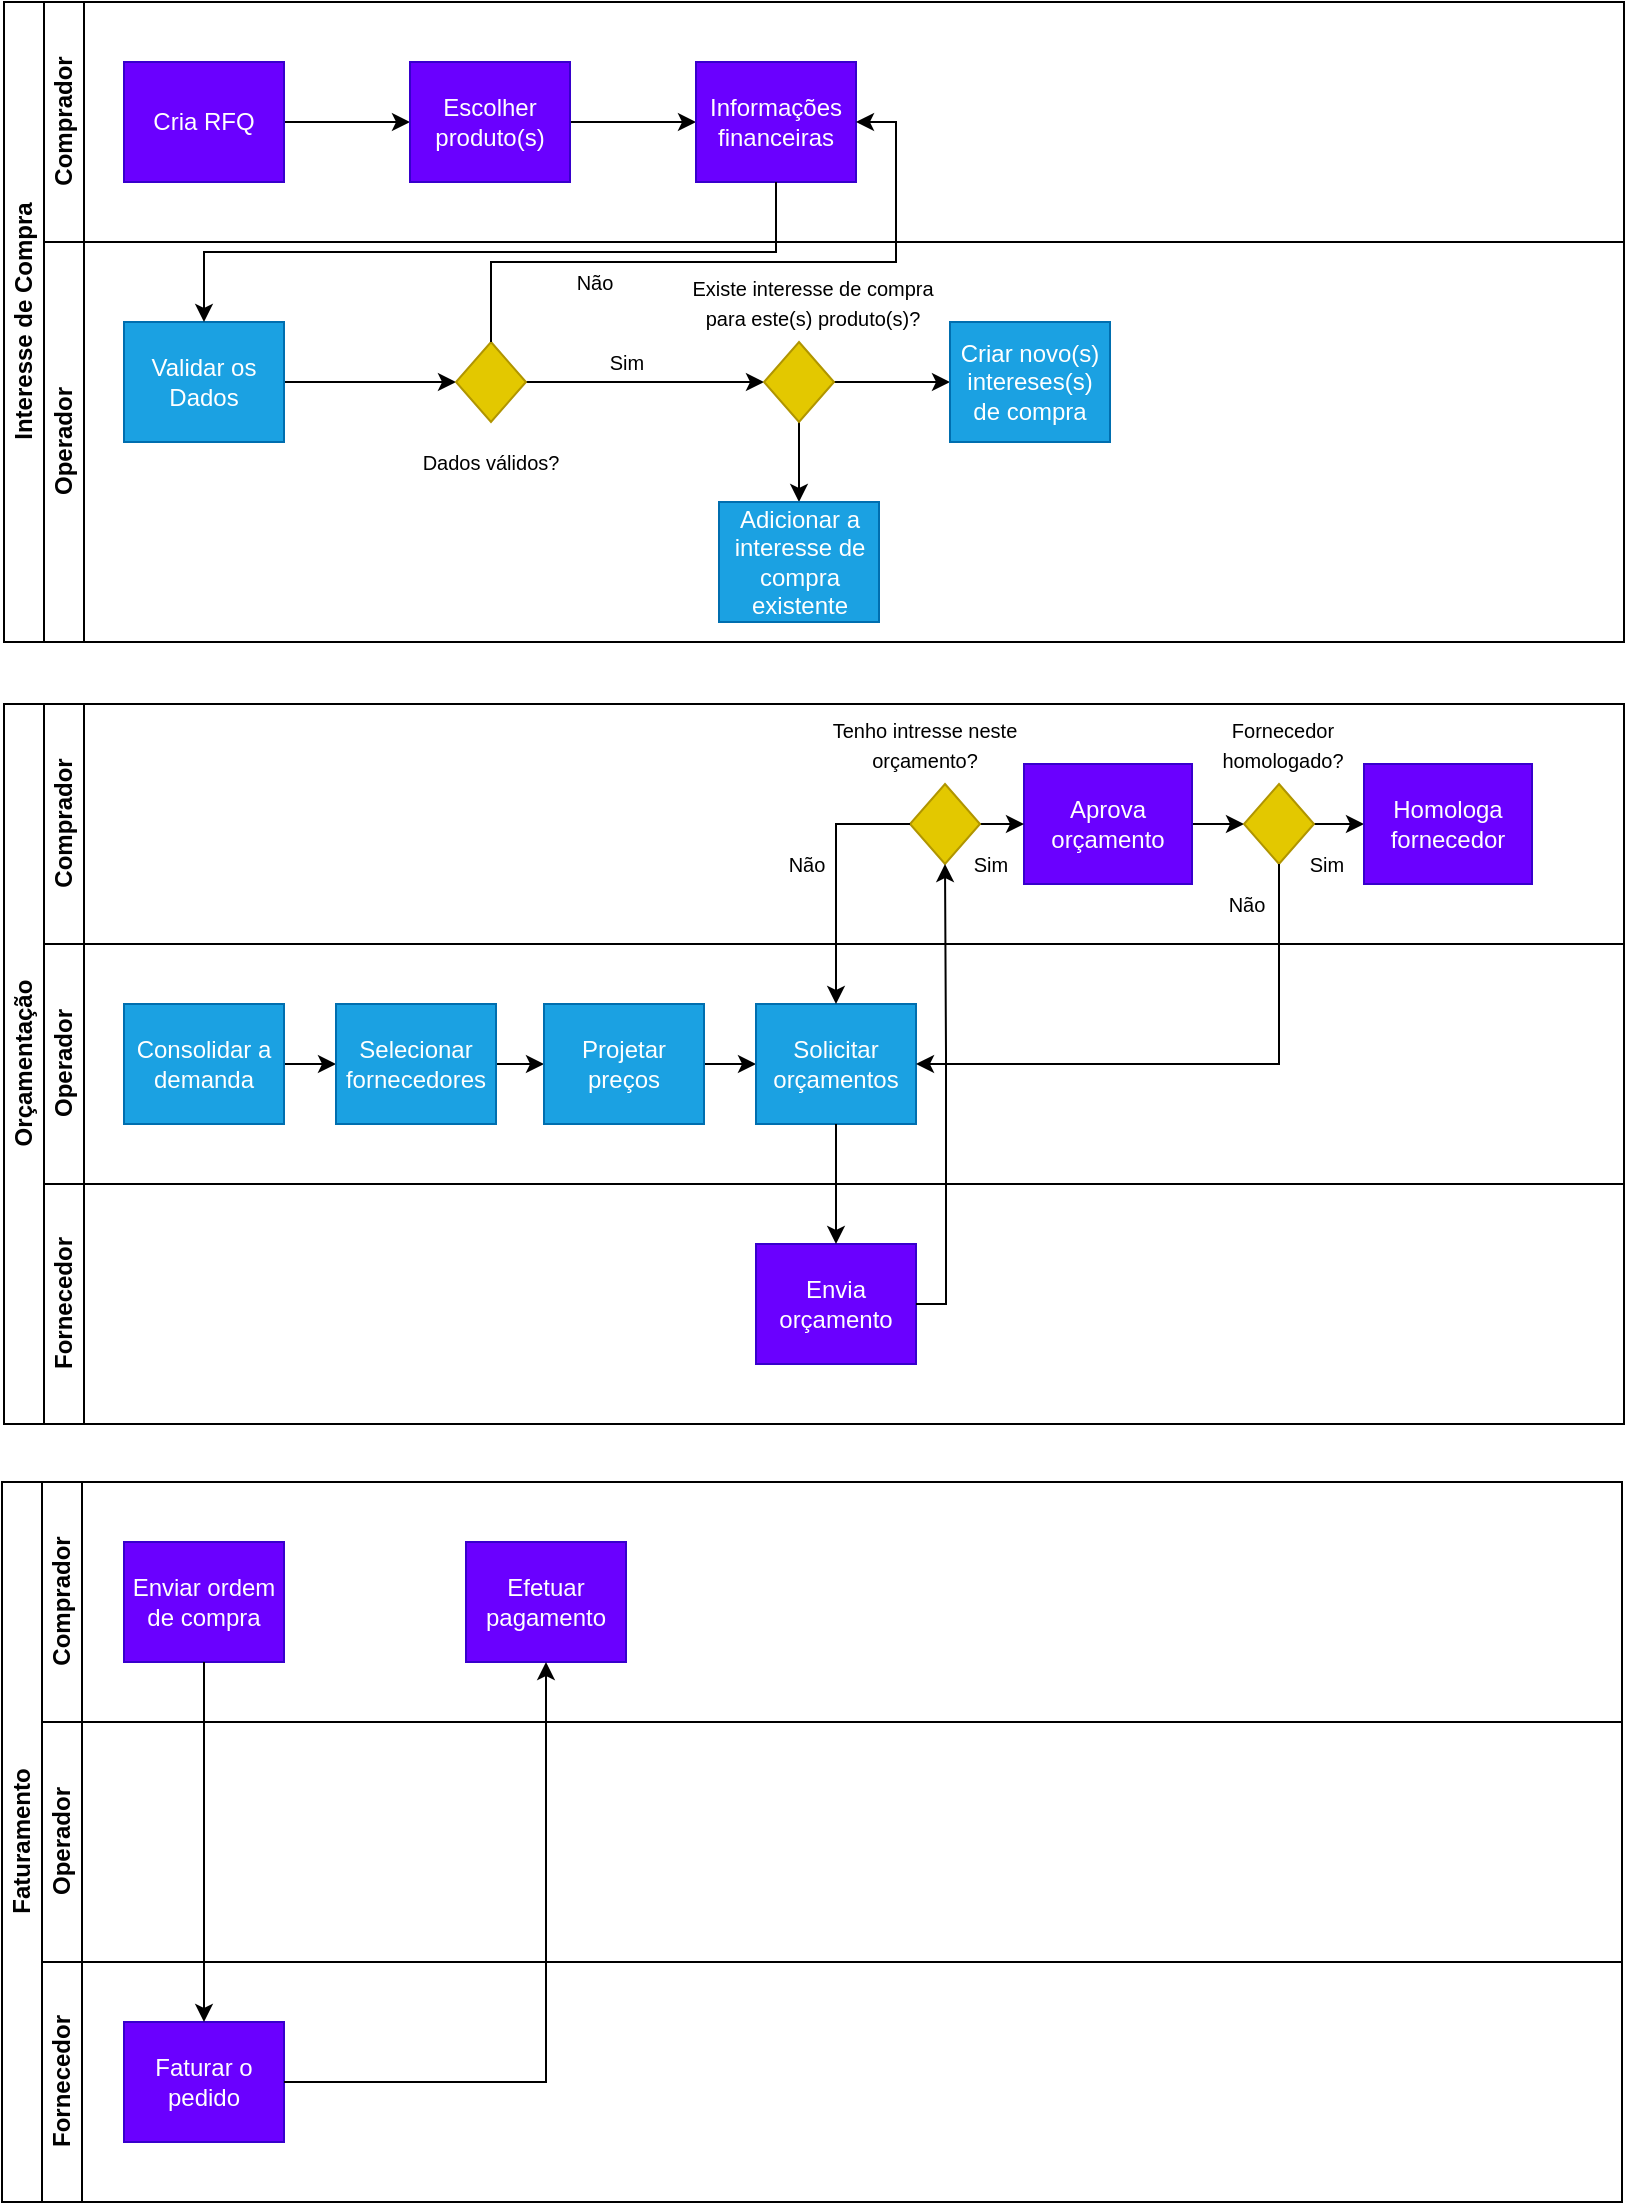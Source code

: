 <mxfile version="13.6.5">
    <diagram id="k_Klgu9kRpsC4QX86bQN" name="Page-1">
        <mxGraphModel dx="1102" dy="652" grid="1" gridSize="10" guides="1" tooltips="1" connect="1" arrows="1" fold="1" page="1" pageScale="1" pageWidth="850" pageHeight="1100" math="0" shadow="0">
            <root>
                <mxCell id="0"/>
                <mxCell id="1" parent="0"/>
                <mxCell id="2" value="Interesse de Compra" style="swimlane;html=1;childLayout=stackLayout;resizeParent=1;resizeParentMax=0;horizontal=0;startSize=20;horizontalStack=0;" vertex="1" parent="1">
                    <mxGeometry x="9" y="10" width="810" height="320" as="geometry"/>
                </mxCell>
                <mxCell id="3" value="Comprador" style="swimlane;html=1;startSize=20;horizontal=0;" vertex="1" parent="2">
                    <mxGeometry x="20" width="790" height="120" as="geometry"/>
                </mxCell>
                <mxCell id="4" style="edgeStyle=orthogonalEdgeStyle;rounded=0;orthogonalLoop=1;jettySize=auto;html=1;exitX=1;exitY=0.5;exitDx=0;exitDy=0;" edge="1" parent="3" source="5" target="7">
                    <mxGeometry relative="1" as="geometry"/>
                </mxCell>
                <mxCell id="5" value="Cria RFQ" style="rounded=0;whiteSpace=wrap;html=1;fontFamily=Helvetica;fontSize=12;fontColor=#ffffff;align=center;fillColor=#6a00ff;strokeColor=#3700CC;" vertex="1" parent="3">
                    <mxGeometry x="40" y="30" width="80" height="60" as="geometry"/>
                </mxCell>
                <mxCell id="6" style="edgeStyle=orthogonalEdgeStyle;rounded=0;orthogonalLoop=1;jettySize=auto;html=1;exitX=1;exitY=0.5;exitDx=0;exitDy=0;" edge="1" parent="3" source="7" target="8">
                    <mxGeometry relative="1" as="geometry"/>
                </mxCell>
                <mxCell id="7" value="Escolher produto(s)" style="rounded=0;whiteSpace=wrap;html=1;fontFamily=Helvetica;fontSize=12;fontColor=#ffffff;align=center;fillColor=#6a00ff;strokeColor=#3700CC;" vertex="1" parent="3">
                    <mxGeometry x="183" y="30" width="80" height="60" as="geometry"/>
                </mxCell>
                <mxCell id="8" value="Informações financeiras" style="rounded=0;whiteSpace=wrap;html=1;fontFamily=Helvetica;fontSize=12;fontColor=#ffffff;align=center;fillColor=#6a00ff;strokeColor=#3700CC;" vertex="1" parent="3">
                    <mxGeometry x="326" y="30" width="80" height="60" as="geometry"/>
                </mxCell>
                <mxCell id="9" value="Operador" style="swimlane;html=1;startSize=20;horizontal=0;" vertex="1" parent="2">
                    <mxGeometry x="20" y="120" width="790" height="200" as="geometry"/>
                </mxCell>
                <mxCell id="10" style="edgeStyle=orthogonalEdgeStyle;rounded=0;orthogonalLoop=1;jettySize=auto;html=1;exitX=1;exitY=0.5;exitDx=0;exitDy=0;entryX=0;entryY=0.5;entryDx=0;entryDy=0;" edge="1" parent="9" source="11" target="13">
                    <mxGeometry relative="1" as="geometry"/>
                </mxCell>
                <mxCell id="11" value="Validar os Dados" style="rounded=0;whiteSpace=wrap;html=1;fontFamily=Helvetica;fontSize=12;fontColor=#ffffff;align=center;fillColor=#1ba1e2;strokeColor=#006EAF;" vertex="1" parent="9">
                    <mxGeometry x="40" y="40" width="80" height="60" as="geometry"/>
                </mxCell>
                <mxCell id="12" style="edgeStyle=orthogonalEdgeStyle;rounded=0;orthogonalLoop=1;jettySize=auto;html=1;exitX=1;exitY=0.5;exitDx=0;exitDy=0;entryX=0;entryY=0.5;entryDx=0;entryDy=0;" edge="1" parent="9" source="13" target="17">
                    <mxGeometry relative="1" as="geometry"/>
                </mxCell>
                <mxCell id="13" value="" style="rhombus;whiteSpace=wrap;html=1;fillColor=#e3c800;strokeColor=#B09500;fontColor=#ffffff;" vertex="1" parent="9">
                    <mxGeometry x="206" y="50" width="35" height="40" as="geometry"/>
                </mxCell>
                <mxCell id="14" value="&lt;font style=&quot;font-size: 10px&quot;&gt;Dados válidos?&lt;/font&gt;" style="text;html=1;strokeColor=none;fillColor=none;align=center;verticalAlign=middle;whiteSpace=wrap;rounded=0;" vertex="1" parent="9">
                    <mxGeometry x="183" y="100" width="81" height="20" as="geometry"/>
                </mxCell>
                <mxCell id="15" style="edgeStyle=orthogonalEdgeStyle;rounded=0;orthogonalLoop=1;jettySize=auto;html=1;exitX=1;exitY=0.5;exitDx=0;exitDy=0;entryX=0;entryY=0.5;entryDx=0;entryDy=0;" edge="1" parent="9" source="17" target="19">
                    <mxGeometry relative="1" as="geometry"/>
                </mxCell>
                <mxCell id="16" style="edgeStyle=orthogonalEdgeStyle;rounded=0;orthogonalLoop=1;jettySize=auto;html=1;exitX=0.5;exitY=1;exitDx=0;exitDy=0;entryX=0.5;entryY=0;entryDx=0;entryDy=0;" edge="1" parent="9" source="17" target="20">
                    <mxGeometry relative="1" as="geometry"/>
                </mxCell>
                <mxCell id="17" value="" style="rhombus;whiteSpace=wrap;html=1;fillColor=#e3c800;strokeColor=#B09500;fontColor=#ffffff;" vertex="1" parent="9">
                    <mxGeometry x="360" y="50" width="35" height="40" as="geometry"/>
                </mxCell>
                <mxCell id="18" value="&lt;font style=&quot;font-size: 10px&quot;&gt;Existe interesse de compra para este(s) produto(s)?&lt;/font&gt;" style="text;html=1;strokeColor=none;fillColor=none;align=center;verticalAlign=middle;whiteSpace=wrap;rounded=0;" vertex="1" parent="9">
                    <mxGeometry x="316" y="20" width="137" height="20" as="geometry"/>
                </mxCell>
                <mxCell id="19" value="Criar novo(s) intereses(s) de compra" style="rounded=0;whiteSpace=wrap;html=1;fontFamily=Helvetica;fontSize=12;fontColor=#ffffff;align=center;fillColor=#1ba1e2;strokeColor=#006EAF;" vertex="1" parent="9">
                    <mxGeometry x="453" y="40" width="80" height="60" as="geometry"/>
                </mxCell>
                <mxCell id="20" value="Adicionar a interesse de compra existente" style="rounded=0;whiteSpace=wrap;html=1;fontFamily=Helvetica;fontSize=12;fontColor=#ffffff;align=center;fillColor=#1ba1e2;strokeColor=#006EAF;" vertex="1" parent="9">
                    <mxGeometry x="337.5" y="130" width="80" height="60" as="geometry"/>
                </mxCell>
                <mxCell id="21" value="&lt;font style=&quot;font-size: 10px&quot;&gt;Sim&lt;/font&gt;" style="text;html=1;strokeColor=none;fillColor=none;align=center;verticalAlign=middle;whiteSpace=wrap;rounded=0;" vertex="1" parent="9">
                    <mxGeometry x="251" y="50" width="81" height="20" as="geometry"/>
                </mxCell>
                <mxCell id="22" value="&lt;font style=&quot;font-size: 10px&quot;&gt;Não&lt;/font&gt;" style="text;html=1;strokeColor=none;fillColor=none;align=center;verticalAlign=middle;whiteSpace=wrap;rounded=0;" vertex="1" parent="9">
                    <mxGeometry x="235" y="10" width="81" height="20" as="geometry"/>
                </mxCell>
                <mxCell id="23" style="edgeStyle=orthogonalEdgeStyle;rounded=0;orthogonalLoop=1;jettySize=auto;html=1;exitX=0.5;exitY=1;exitDx=0;exitDy=0;" edge="1" parent="2" source="8" target="11">
                    <mxGeometry relative="1" as="geometry"/>
                </mxCell>
                <mxCell id="24" style="edgeStyle=orthogonalEdgeStyle;rounded=0;orthogonalLoop=1;jettySize=auto;html=1;exitX=0.5;exitY=0;exitDx=0;exitDy=0;entryX=1;entryY=0.5;entryDx=0;entryDy=0;" edge="1" parent="2" source="13" target="8">
                    <mxGeometry relative="1" as="geometry"/>
                </mxCell>
                <mxCell id="25" value="Orçamentação" style="swimlane;html=1;childLayout=stackLayout;resizeParent=1;resizeParentMax=0;horizontal=0;startSize=20;horizontalStack=0;" vertex="1" parent="1">
                    <mxGeometry x="9" y="361" width="810" height="360" as="geometry"/>
                </mxCell>
                <mxCell id="26" value="Comprador" style="swimlane;html=1;startSize=20;horizontal=0;" vertex="1" parent="25">
                    <mxGeometry x="20" width="790" height="120" as="geometry"/>
                </mxCell>
                <mxCell id="27" style="edgeStyle=orthogonalEdgeStyle;rounded=0;orthogonalLoop=1;jettySize=auto;html=1;exitX=1;exitY=0.5;exitDx=0;exitDy=0;entryX=0;entryY=0.5;entryDx=0;entryDy=0;" edge="1" parent="26" source="28" target="32">
                    <mxGeometry relative="1" as="geometry"/>
                </mxCell>
                <mxCell id="28" value="Aprova orçamento" style="rounded=0;whiteSpace=wrap;html=1;fontFamily=Helvetica;fontSize=12;fontColor=#ffffff;align=center;fillColor=#6a00ff;strokeColor=#3700CC;" vertex="1" parent="26">
                    <mxGeometry x="490" y="30" width="84" height="60" as="geometry"/>
                </mxCell>
                <mxCell id="29" style="edgeStyle=orthogonalEdgeStyle;rounded=0;orthogonalLoop=1;jettySize=auto;html=1;exitX=1;exitY=0.5;exitDx=0;exitDy=0;entryX=0;entryY=0.5;entryDx=0;entryDy=0;" edge="1" parent="26" source="30" target="28">
                    <mxGeometry relative="1" as="geometry"/>
                </mxCell>
                <mxCell id="30" value="" style="rhombus;whiteSpace=wrap;html=1;fillColor=#e3c800;strokeColor=#B09500;fontColor=#ffffff;" vertex="1" parent="26">
                    <mxGeometry x="433" y="40" width="35" height="40" as="geometry"/>
                </mxCell>
                <mxCell id="31" style="edgeStyle=orthogonalEdgeStyle;rounded=0;orthogonalLoop=1;jettySize=auto;html=1;exitX=1;exitY=0.5;exitDx=0;exitDy=0;entryX=0;entryY=0.5;entryDx=0;entryDy=0;" edge="1" parent="26" source="32" target="33">
                    <mxGeometry relative="1" as="geometry"/>
                </mxCell>
                <mxCell id="32" value="" style="rhombus;whiteSpace=wrap;html=1;fillColor=#e3c800;strokeColor=#B09500;fontColor=#ffffff;" vertex="1" parent="26">
                    <mxGeometry x="600" y="40" width="35" height="40" as="geometry"/>
                </mxCell>
                <mxCell id="33" value="Homologa fornecedor" style="rounded=0;whiteSpace=wrap;html=1;fontFamily=Helvetica;fontSize=12;fontColor=#ffffff;align=center;fillColor=#6a00ff;strokeColor=#3700CC;" vertex="1" parent="26">
                    <mxGeometry x="660" y="30" width="84" height="60" as="geometry"/>
                </mxCell>
                <mxCell id="34" value="&lt;font style=&quot;font-size: 10px&quot;&gt;Tenho intresse neste orçamento?&lt;/font&gt;" style="text;html=1;strokeColor=none;fillColor=none;align=center;verticalAlign=middle;whiteSpace=wrap;rounded=0;" vertex="1" parent="26">
                    <mxGeometry x="390" y="10" width="101" height="20" as="geometry"/>
                </mxCell>
                <mxCell id="35" value="&lt;font style=&quot;font-size: 10px&quot;&gt;Fornecedor homologado?&lt;/font&gt;" style="text;html=1;strokeColor=none;fillColor=none;align=center;verticalAlign=middle;whiteSpace=wrap;rounded=0;" vertex="1" parent="26">
                    <mxGeometry x="579" y="10" width="81" height="20" as="geometry"/>
                </mxCell>
                <mxCell id="65" value="&lt;font style=&quot;font-size: 10px&quot;&gt;Sim&lt;/font&gt;" style="text;html=1;strokeColor=none;fillColor=none;align=center;verticalAlign=middle;whiteSpace=wrap;rounded=0;" vertex="1" parent="26">
                    <mxGeometry x="601" y="70" width="81" height="20" as="geometry"/>
                </mxCell>
                <mxCell id="62" value="&lt;font style=&quot;font-size: 10px&quot;&gt;Sim&lt;/font&gt;" style="text;html=1;strokeColor=none;fillColor=none;align=center;verticalAlign=middle;whiteSpace=wrap;rounded=0;" vertex="1" parent="26">
                    <mxGeometry x="433" y="70" width="81" height="20" as="geometry"/>
                </mxCell>
                <mxCell id="63" value="&lt;font style=&quot;font-size: 10px&quot;&gt;Não&lt;/font&gt;" style="text;html=1;strokeColor=none;fillColor=none;align=center;verticalAlign=middle;whiteSpace=wrap;rounded=0;" vertex="1" parent="26">
                    <mxGeometry x="341" y="70" width="81" height="20" as="geometry"/>
                </mxCell>
                <mxCell id="64" value="&lt;font style=&quot;font-size: 10px&quot;&gt;Não&lt;/font&gt;" style="text;html=1;strokeColor=none;fillColor=none;align=center;verticalAlign=middle;whiteSpace=wrap;rounded=0;" vertex="1" parent="26">
                    <mxGeometry x="561" y="90" width="81" height="20" as="geometry"/>
                </mxCell>
                <mxCell id="36" value="Operador" style="swimlane;html=1;startSize=20;horizontal=0;" vertex="1" parent="25">
                    <mxGeometry x="20" y="120" width="790" height="120" as="geometry"/>
                </mxCell>
                <mxCell id="37" style="edgeStyle=orthogonalEdgeStyle;rounded=0;orthogonalLoop=1;jettySize=auto;html=1;exitX=1;exitY=0.5;exitDx=0;exitDy=0;entryX=0;entryY=0.5;entryDx=0;entryDy=0;" edge="1" parent="36" source="38" target="40">
                    <mxGeometry relative="1" as="geometry"/>
                </mxCell>
                <mxCell id="38" value="Consolidar a demanda" style="rounded=0;whiteSpace=wrap;html=1;fontFamily=Helvetica;fontSize=12;fontColor=#ffffff;align=center;fillColor=#1ba1e2;strokeColor=#006EAF;" vertex="1" parent="36">
                    <mxGeometry x="40" y="30" width="80" height="60" as="geometry"/>
                </mxCell>
                <mxCell id="39" style="edgeStyle=orthogonalEdgeStyle;rounded=0;orthogonalLoop=1;jettySize=auto;html=1;exitX=1;exitY=0.5;exitDx=0;exitDy=0;entryX=0;entryY=0.5;entryDx=0;entryDy=0;" edge="1" parent="36" source="40" target="42">
                    <mxGeometry relative="1" as="geometry"/>
                </mxCell>
                <mxCell id="40" value="Selecionar fornecedores" style="rounded=0;whiteSpace=wrap;html=1;fontFamily=Helvetica;fontSize=12;fontColor=#ffffff;align=center;fillColor=#1ba1e2;strokeColor=#006EAF;" vertex="1" parent="36">
                    <mxGeometry x="146" y="30" width="80" height="60" as="geometry"/>
                </mxCell>
                <mxCell id="41" style="edgeStyle=orthogonalEdgeStyle;rounded=0;orthogonalLoop=1;jettySize=auto;html=1;exitX=1;exitY=0.5;exitDx=0;exitDy=0;entryX=0;entryY=0.5;entryDx=0;entryDy=0;" edge="1" parent="36" source="42" target="43">
                    <mxGeometry relative="1" as="geometry"/>
                </mxCell>
                <mxCell id="42" value="Projetar preços" style="rounded=0;whiteSpace=wrap;html=1;fontFamily=Helvetica;fontSize=12;fontColor=#ffffff;align=center;fillColor=#1ba1e2;strokeColor=#006EAF;" vertex="1" parent="36">
                    <mxGeometry x="250" y="30" width="80" height="60" as="geometry"/>
                </mxCell>
                <mxCell id="43" value="Solicitar orçamentos" style="rounded=0;whiteSpace=wrap;html=1;fontFamily=Helvetica;fontSize=12;fontColor=#ffffff;align=center;fillColor=#1ba1e2;strokeColor=#006EAF;" vertex="1" parent="36">
                    <mxGeometry x="356" y="30" width="80" height="60" as="geometry"/>
                </mxCell>
                <mxCell id="44" value="Fornecedor" style="swimlane;html=1;startSize=20;horizontal=0;" vertex="1" parent="25">
                    <mxGeometry x="20" y="240" width="790" height="120" as="geometry"/>
                </mxCell>
                <mxCell id="45" value="Envia orçamento" style="rounded=0;whiteSpace=wrap;html=1;fontFamily=Helvetica;fontSize=12;fontColor=#ffffff;align=center;fillColor=#6a00ff;strokeColor=#3700CC;" vertex="1" parent="44">
                    <mxGeometry x="356" y="30" width="80" height="60" as="geometry"/>
                </mxCell>
                <mxCell id="46" style="edgeStyle=orthogonalEdgeStyle;rounded=0;orthogonalLoop=1;jettySize=auto;html=1;exitX=1;exitY=0.5;exitDx=0;exitDy=0;entryX=0.5;entryY=1;entryDx=0;entryDy=0;" edge="1" parent="25" source="45" target="30">
                    <mxGeometry relative="1" as="geometry">
                        <Array as="points">
                            <mxPoint x="471" y="300"/>
                            <mxPoint x="471" y="175"/>
                        </Array>
                    </mxGeometry>
                </mxCell>
                <mxCell id="47" style="edgeStyle=orthogonalEdgeStyle;rounded=0;orthogonalLoop=1;jettySize=auto;html=1;exitX=0.5;exitY=1;exitDx=0;exitDy=0;" edge="1" parent="25" source="43" target="45">
                    <mxGeometry relative="1" as="geometry"/>
                </mxCell>
                <mxCell id="48" style="edgeStyle=orthogonalEdgeStyle;rounded=0;orthogonalLoop=1;jettySize=auto;html=1;exitX=0;exitY=0.5;exitDx=0;exitDy=0;" edge="1" parent="25" source="30" target="43">
                    <mxGeometry relative="1" as="geometry"/>
                </mxCell>
                <mxCell id="49" style="edgeStyle=orthogonalEdgeStyle;rounded=0;orthogonalLoop=1;jettySize=auto;html=1;exitX=0.5;exitY=1;exitDx=0;exitDy=0;entryX=1;entryY=0.5;entryDx=0;entryDy=0;" edge="1" parent="25" source="32" target="43">
                    <mxGeometry relative="1" as="geometry"/>
                </mxCell>
                <mxCell id="50" value="Faturamento" style="swimlane;html=1;childLayout=stackLayout;resizeParent=1;resizeParentMax=0;horizontal=0;startSize=20;horizontalStack=0;" vertex="1" parent="1">
                    <mxGeometry x="8" y="750" width="810" height="360" as="geometry"/>
                </mxCell>
                <mxCell id="51" value="Comprador" style="swimlane;html=1;startSize=20;horizontal=0;" vertex="1" parent="50">
                    <mxGeometry x="20" width="790" height="120" as="geometry"/>
                </mxCell>
                <mxCell id="52" value="Enviar ordem de compra" style="rounded=0;whiteSpace=wrap;html=1;fontFamily=Helvetica;fontSize=12;fontColor=#ffffff;align=center;fillColor=#6a00ff;strokeColor=#3700CC;" vertex="1" parent="51">
                    <mxGeometry x="41" y="30" width="80" height="60" as="geometry"/>
                </mxCell>
                <mxCell id="55" value="Efetuar pagamento" style="rounded=0;whiteSpace=wrap;html=1;fontFamily=Helvetica;fontSize=12;fontColor=#ffffff;align=center;fillColor=#6a00ff;strokeColor=#3700CC;" vertex="1" parent="51">
                    <mxGeometry x="212" y="30" width="80" height="60" as="geometry"/>
                </mxCell>
                <mxCell id="56" value="Operador" style="swimlane;html=1;startSize=20;horizontal=0;" vertex="1" parent="50">
                    <mxGeometry x="20" y="120" width="790" height="120" as="geometry"/>
                </mxCell>
                <mxCell id="57" value="Fornecedor" style="swimlane;html=1;startSize=20;horizontal=0;" vertex="1" parent="50">
                    <mxGeometry x="20" y="240" width="790" height="120" as="geometry"/>
                </mxCell>
                <mxCell id="58" value="Faturar o pedido" style="rounded=0;whiteSpace=wrap;html=1;fontFamily=Helvetica;fontSize=12;fontColor=#ffffff;align=center;fillColor=#6a00ff;strokeColor=#3700CC;" vertex="1" parent="57">
                    <mxGeometry x="41" y="30" width="80" height="60" as="geometry"/>
                </mxCell>
                <mxCell id="59" style="edgeStyle=orthogonalEdgeStyle;rounded=0;orthogonalLoop=1;jettySize=auto;html=1;exitX=0.5;exitY=1;exitDx=0;exitDy=0;entryX=0.5;entryY=0;entryDx=0;entryDy=0;" edge="1" parent="50" source="52" target="58">
                    <mxGeometry relative="1" as="geometry"/>
                </mxCell>
                <mxCell id="68" style="edgeStyle=orthogonalEdgeStyle;rounded=0;orthogonalLoop=1;jettySize=auto;html=1;exitX=1;exitY=0.5;exitDx=0;exitDy=0;entryX=0.5;entryY=1;entryDx=0;entryDy=0;" edge="1" parent="50" source="58" target="55">
                    <mxGeometry relative="1" as="geometry"/>
                </mxCell>
                <mxCell id="61" style="edgeStyle=orthogonalEdgeStyle;rounded=0;orthogonalLoop=1;jettySize=auto;html=1;exitX=1;exitY=0.25;exitDx=0;exitDy=0;" edge="1" parent="1" source="43">
                    <mxGeometry relative="1" as="geometry">
                        <mxPoint x="465.2" y="526.4" as="targetPoint"/>
                    </mxGeometry>
                </mxCell>
            </root>
        </mxGraphModel>
    </diagram>
</mxfile>